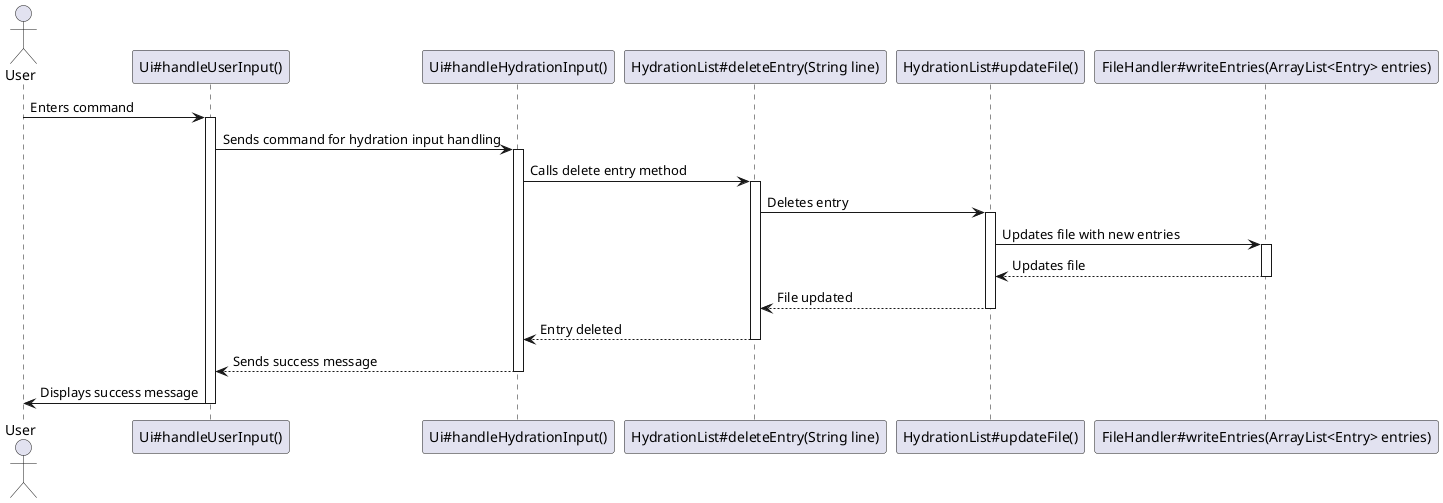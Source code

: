 @startuml

actor User
participant "Ui#handleUserInput()" as UI
participant "Ui#handleHydrationInput()" as HydrationInput
participant "HydrationList#deleteEntry(String line)" as DeleteEntry
participant "HydrationList#updateFile()" as UpdateFile
participant "FileHandler#writeEntries(ArrayList<Entry> entries)" as WriteEntries

User -> UI : Enters command
activate UI
UI -> HydrationInput : Sends command for hydration input handling
activate HydrationInput
HydrationInput -> DeleteEntry : Calls delete entry method
activate DeleteEntry
DeleteEntry -> UpdateFile : Deletes entry
activate UpdateFile
UpdateFile -> WriteEntries : Updates file with new entries
activate WriteEntries
WriteEntries --> UpdateFile : Updates file
deactivate WriteEntries
UpdateFile --> DeleteEntry : File updated
deactivate UpdateFile
DeleteEntry --> HydrationInput : Entry deleted
deactivate DeleteEntry
HydrationInput --> UI : Sends success message
deactivate HydrationInput
UI -> User : Displays success message
deactivate UI

@enduml
